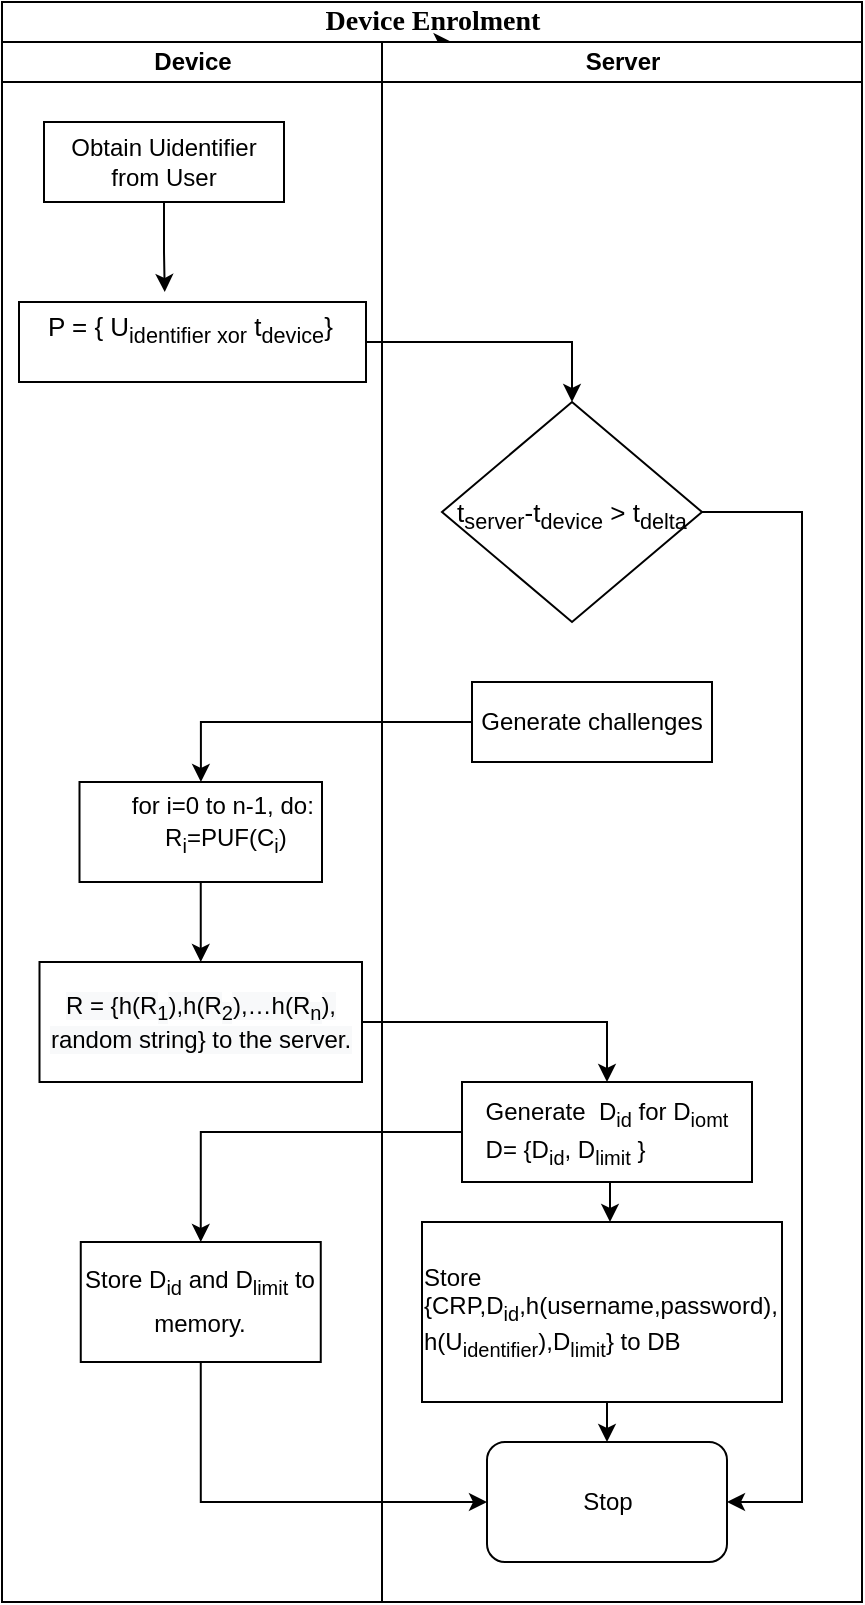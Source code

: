 <mxfile version="14.3.0" type="github">
  <diagram name="Page-1" id="74e2e168-ea6b-b213-b513-2b3c1d86103e">
    <mxGraphModel dx="1186" dy="747" grid="1" gridSize="10" guides="1" tooltips="1" connect="1" arrows="1" fold="1" page="1" pageScale="1" pageWidth="1100" pageHeight="850" background="#ffffff" math="0" shadow="0">
      <root>
        <mxCell id="0" />
        <mxCell id="1" parent="0" />
        <mxCell id="77e6c97f196da883-1" value="&lt;font style=&quot;font-size: 14px&quot;&gt;Device Enrolment&lt;/font&gt;" style="swimlane;html=1;childLayout=stackLayout;startSize=20;rounded=0;shadow=0;labelBackgroundColor=none;strokeWidth=1;fontFamily=Verdana;fontSize=8;align=center;" parent="1" vertex="1">
          <mxGeometry x="320" y="10" width="430" height="800" as="geometry">
            <mxRectangle x="70" y="40" width="50" height="20" as="alternateBounds" />
          </mxGeometry>
        </mxCell>
        <mxCell id="PNpXFueBDEGOKT5g1c5p-12" style="edgeStyle=orthogonalEdgeStyle;rounded=0;orthogonalLoop=1;jettySize=auto;html=1;exitX=1;exitY=0;exitDx=0;exitDy=0;entryX=0.145;entryY=0.001;entryDx=0;entryDy=0;entryPerimeter=0;" edge="1" parent="77e6c97f196da883-1" source="77e6c97f196da883-2" target="77e6c97f196da883-3">
          <mxGeometry relative="1" as="geometry" />
        </mxCell>
        <mxCell id="77e6c97f196da883-2" value="Device" style="swimlane;html=1;startSize=20;" parent="77e6c97f196da883-1" vertex="1">
          <mxGeometry y="20" width="190" height="780" as="geometry" />
        </mxCell>
        <mxCell id="PNpXFueBDEGOKT5g1c5p-15" style="edgeStyle=orthogonalEdgeStyle;rounded=0;orthogonalLoop=1;jettySize=auto;html=1;exitX=0.5;exitY=1;exitDx=0;exitDy=0;entryX=0.42;entryY=-0.125;entryDx=0;entryDy=0;entryPerimeter=0;" edge="1" parent="77e6c97f196da883-2" source="PNpXFueBDEGOKT5g1c5p-1" target="PNpXFueBDEGOKT5g1c5p-2">
          <mxGeometry relative="1" as="geometry" />
        </mxCell>
        <mxCell id="PNpXFueBDEGOKT5g1c5p-1" value="Obtain Uidentifier from User" style="rounded=0;whiteSpace=wrap;html=1;" vertex="1" parent="77e6c97f196da883-2">
          <mxGeometry x="21" y="40" width="120" height="40" as="geometry" />
        </mxCell>
        <mxCell id="PNpXFueBDEGOKT5g1c5p-2" value="&lt;p class=&quot;MsoNormal&quot; style=&quot;margin: 0cm ; text-indent: 0cm ; font-family: &amp;#34;times&amp;#34;&quot;&gt;&lt;font style=&quot;font-size: 14px&quot;&gt;&lt;br&gt;&lt;/font&gt;&lt;/p&gt;&lt;p class=&quot;MsoNormal&quot; style=&quot;margin: 0cm ; text-indent: 0cm&quot;&gt;&lt;div style=&quot;text-align: left&quot;&gt;&lt;font style=&quot;font-size: 13px&quot;&gt;&lt;font style=&quot;text-indent: 0cm&quot;&gt;P = { U&lt;sub&gt;identifier xor&lt;/sub&gt;&lt;span lang=&quot;EN-US&quot;&gt;&amp;nbsp;&lt;/span&gt;&lt;/font&gt;&lt;font style=&quot;text-indent: 0cm&quot;&gt;t&lt;sub&gt;device&lt;/sub&gt;}&amp;nbsp;&lt;/font&gt;&lt;/font&gt;&lt;/div&gt;&lt;div style=&quot;text-align: left&quot;&gt;&lt;br&gt;&lt;/div&gt;&lt;/p&gt;" style="rounded=0;whiteSpace=wrap;html=1;fontSize=13;" vertex="1" parent="77e6c97f196da883-2">
          <mxGeometry x="8.5" y="130" width="173.5" height="40" as="geometry" />
        </mxCell>
        <mxCell id="PNpXFueBDEGOKT5g1c5p-19" style="edgeStyle=orthogonalEdgeStyle;rounded=0;orthogonalLoop=1;jettySize=auto;html=1;exitX=0.5;exitY=1;exitDx=0;exitDy=0;entryX=0.5;entryY=0;entryDx=0;entryDy=0;" edge="1" parent="77e6c97f196da883-2" source="PNpXFueBDEGOKT5g1c5p-5" target="PNpXFueBDEGOKT5g1c5p-10">
          <mxGeometry relative="1" as="geometry" />
        </mxCell>
        <mxCell id="PNpXFueBDEGOKT5g1c5p-5" value="&lt;p class=&quot;MsoNormal&quot; align=&quot;left&quot; style=&quot;margin: 6pt 0cm ; text-align: left ; text-indent: 0cm ; font-size: 10pt ; font-family: &amp;#34;times&amp;#34;&quot;&gt;&lt;br&gt;&lt;/p&gt;&lt;p class=&quot;MsoNormal&quot; align=&quot;left&quot; style=&quot;margin: 6pt 0cm 6pt 11.35pt ; text-align: left ; text-indent: 0cm ; font-size: 10pt&quot;&gt;&lt;span style=&quot;font-size: 9pt&quot;&gt;&amp;nbsp; for i=0 to n-1, do:&lt;br&gt;&amp;nbsp;&amp;nbsp;&amp;nbsp;&amp;nbsp;&amp;nbsp;&amp;nbsp; R&lt;sub&gt;i&lt;/sub&gt;=PUF(C&lt;sub&gt;i&lt;/sub&gt;)&lt;br&gt;&lt;br&gt;&lt;/span&gt;&lt;/p&gt;&lt;p class=&quot;MsoNormal&quot; align=&quot;left&quot; style=&quot;margin: 0cm ; text-align: left ; text-indent: 0cm ; font-size: 10pt ; font-family: &amp;#34;times&amp;#34;&quot;&gt;&lt;br&gt;&lt;/p&gt;" style="rounded=0;whiteSpace=wrap;html=1;" vertex="1" parent="77e6c97f196da883-2">
          <mxGeometry x="38.75" y="370" width="121.25" height="50" as="geometry" />
        </mxCell>
        <mxCell id="PNpXFueBDEGOKT5g1c5p-7" value="&lt;span style=&quot;font-size: 9pt&quot;&gt;Store D&lt;sub&gt;id&lt;/sub&gt; and D&lt;sub&gt;limit&lt;/sub&gt; to memory.&lt;/span&gt;&lt;span style=&quot;font-size: medium&quot;&gt;&lt;/span&gt;" style="rounded=0;whiteSpace=wrap;html=1;" vertex="1" parent="77e6c97f196da883-2">
          <mxGeometry x="39.38" y="600" width="120" height="60" as="geometry" />
        </mxCell>
        <mxCell id="PNpXFueBDEGOKT5g1c5p-10" value="&lt;span style=&quot;color: rgb(0 , 0 , 0) ; font-size: 12px ; font-style: normal ; font-weight: 400 ; letter-spacing: normal ; text-align: left ; text-indent: 0px ; text-transform: none ; word-spacing: 0px ; background-color: rgb(248 , 249 , 250) ; display: inline ; float: none&quot;&gt;R = {h(R&lt;/span&gt;&lt;sub style=&quot;color: rgb(0 , 0 , 0) ; font-style: normal ; font-weight: 400 ; letter-spacing: normal ; text-align: left ; text-indent: 0px ; text-transform: none ; word-spacing: 0px ; background-color: rgb(248 , 249 , 250)&quot;&gt;1&lt;/sub&gt;&lt;span style=&quot;color: rgb(0 , 0 , 0) ; font-size: 12px ; font-style: normal ; font-weight: 400 ; letter-spacing: normal ; text-align: left ; text-indent: 0px ; text-transform: none ; word-spacing: 0px ; background-color: rgb(248 , 249 , 250) ; display: inline ; float: none&quot;&gt;),h(R&lt;/span&gt;&lt;sub style=&quot;color: rgb(0 , 0 , 0) ; font-style: normal ; font-weight: 400 ; letter-spacing: normal ; text-align: left ; text-indent: 0px ; text-transform: none ; word-spacing: 0px ; background-color: rgb(248 , 249 , 250)&quot;&gt;2&lt;/sub&gt;&lt;span style=&quot;color: rgb(0 , 0 , 0) ; font-size: 12px ; font-style: normal ; font-weight: 400 ; letter-spacing: normal ; text-align: left ; text-indent: 0px ; text-transform: none ; word-spacing: 0px ; background-color: rgb(248 , 249 , 250) ; display: inline ; float: none&quot;&gt;),…h(R&lt;/span&gt;&lt;sub style=&quot;color: rgb(0 , 0 , 0) ; font-style: normal ; font-weight: 400 ; letter-spacing: normal ; text-align: left ; text-indent: 0px ; text-transform: none ; word-spacing: 0px ; background-color: rgb(248 , 249 , 250)&quot;&gt;n&lt;/sub&gt;&lt;span style=&quot;color: rgb(0 , 0 , 0) ; font-size: 12px ; font-style: normal ; font-weight: 400 ; letter-spacing: normal ; text-align: left ; text-indent: 0px ; text-transform: none ; word-spacing: 0px ; background-color: rgb(248 , 249 , 250) ; display: inline ; float: none&quot;&gt;), random string} to the server.&lt;/span&gt;" style="rounded=0;whiteSpace=wrap;html=1;" vertex="1" parent="77e6c97f196da883-2">
          <mxGeometry x="18.75" y="460" width="161.25" height="60" as="geometry" />
        </mxCell>
        <mxCell id="77e6c97f196da883-3" value="Server" style="swimlane;html=1;startSize=20;" parent="77e6c97f196da883-1" vertex="1">
          <mxGeometry x="190" y="20" width="240" height="780" as="geometry" />
        </mxCell>
        <mxCell id="PNpXFueBDEGOKT5g1c5p-14" style="edgeStyle=orthogonalEdgeStyle;rounded=0;orthogonalLoop=1;jettySize=auto;html=1;entryX=1;entryY=0.5;entryDx=0;entryDy=0;" edge="1" parent="77e6c97f196da883-3" source="PNpXFueBDEGOKT5g1c5p-3" target="PNpXFueBDEGOKT5g1c5p-8">
          <mxGeometry relative="1" as="geometry">
            <Array as="points">
              <mxPoint x="210" y="235" />
              <mxPoint x="210" y="730" />
            </Array>
          </mxGeometry>
        </mxCell>
        <mxCell id="PNpXFueBDEGOKT5g1c5p-3" value="&lt;font style=&quot;font-size: 13px&quot;&gt;t&lt;sub&gt;server&lt;/sub&gt;-t&lt;sub&gt;device&lt;/sub&gt; &amp;gt; t&lt;sub&gt;delta&lt;/sub&gt;&lt;/font&gt;&lt;span style=&quot;font-size: medium&quot;&gt;&lt;/span&gt;" style="rhombus;whiteSpace=wrap;html=1;" vertex="1" parent="77e6c97f196da883-3">
          <mxGeometry x="30" y="180" width="130" height="110" as="geometry" />
        </mxCell>
        <mxCell id="PNpXFueBDEGOKT5g1c5p-4" value="Generate challenges" style="rounded=0;whiteSpace=wrap;html=1;" vertex="1" parent="77e6c97f196da883-3">
          <mxGeometry x="45" y="320" width="120" height="40" as="geometry" />
        </mxCell>
        <mxCell id="PNpXFueBDEGOKT5g1c5p-21" style="edgeStyle=orthogonalEdgeStyle;rounded=0;orthogonalLoop=1;jettySize=auto;html=1;exitX=0.5;exitY=1;exitDx=0;exitDy=0;entryX=0.5;entryY=0;entryDx=0;entryDy=0;" edge="1" parent="77e6c97f196da883-3">
          <mxGeometry relative="1" as="geometry">
            <mxPoint x="116.5" y="570" as="sourcePoint" />
            <mxPoint x="114" y="590" as="targetPoint" />
          </mxGeometry>
        </mxCell>
        <mxCell id="PNpXFueBDEGOKT5g1c5p-6" value="&lt;p class=&quot;MsoNormal&quot; align=&quot;left&quot; style=&quot;margin: 0cm ; text-align: left ; text-indent: 0cm ; font-size: 10pt&quot;&gt;&lt;span style=&quot;font-size: 9pt&quot;&gt;Generate&amp;nbsp; D&lt;sub&gt;id&lt;/sub&gt; for D&lt;sub&gt;iomt&lt;/sub&gt;&lt;/span&gt;&lt;/p&gt;&lt;p class=&quot;MsoNormal&quot; align=&quot;left&quot; style=&quot;margin: 0cm ; text-align: left ; text-indent: 0cm ; font-size: 10pt&quot;&gt;&lt;span style=&quot;font-size: 9pt&quot;&gt;D= {D&lt;sub&gt;id&lt;/sub&gt;, D&lt;sub&gt;limit&lt;/sub&gt; }&amp;nbsp;&lt;/span&gt;&lt;/p&gt;" style="rounded=0;whiteSpace=wrap;html=1;" vertex="1" parent="77e6c97f196da883-3">
          <mxGeometry x="40" y="520" width="145" height="50" as="geometry" />
        </mxCell>
        <mxCell id="PNpXFueBDEGOKT5g1c5p-8" value="Stop" style="rounded=1;whiteSpace=wrap;html=1;" vertex="1" parent="77e6c97f196da883-3">
          <mxGeometry x="52.5" y="700" width="120" height="60" as="geometry" />
        </mxCell>
        <mxCell id="PNpXFueBDEGOKT5g1c5p-23" style="edgeStyle=orthogonalEdgeStyle;rounded=0;orthogonalLoop=1;jettySize=auto;html=1;exitX=0.5;exitY=1;exitDx=0;exitDy=0;entryX=0.5;entryY=0;entryDx=0;entryDy=0;" edge="1" parent="77e6c97f196da883-3" source="PNpXFueBDEGOKT5g1c5p-9" target="PNpXFueBDEGOKT5g1c5p-8">
          <mxGeometry relative="1" as="geometry" />
        </mxCell>
        <mxCell id="PNpXFueBDEGOKT5g1c5p-9" value="&lt;div style=&quot;text-align: left&quot;&gt;&lt;span style=&quot;font-size: 9pt&quot;&gt;Store {CRP,D&lt;/span&gt;&lt;sub&gt;id&lt;/sub&gt;&lt;span style=&quot;font-size: 9pt&quot;&gt;,h(username,password), h(U&lt;/span&gt;&lt;sub&gt;identifier&lt;/sub&gt;&lt;span style=&quot;font-size: 9pt&quot;&gt;),D&lt;/span&gt;&lt;sub&gt;limit&lt;/sub&gt;&lt;span style=&quot;font-size: 9pt&quot;&gt;} to DB&lt;/span&gt;&lt;/div&gt;&lt;span style=&quot;font-size: medium&quot;&gt;&lt;div style=&quot;text-align: justify&quot;&gt;&lt;/div&gt;&lt;/span&gt;" style="rounded=0;whiteSpace=wrap;html=1;align=center;" vertex="1" parent="77e6c97f196da883-3">
          <mxGeometry x="20" y="590" width="180" height="90" as="geometry" />
        </mxCell>
        <mxCell id="PNpXFueBDEGOKT5g1c5p-16" style="edgeStyle=orthogonalEdgeStyle;rounded=0;orthogonalLoop=1;jettySize=auto;html=1;entryX=0.5;entryY=0;entryDx=0;entryDy=0;" edge="1" parent="77e6c97f196da883-1" source="PNpXFueBDEGOKT5g1c5p-2" target="PNpXFueBDEGOKT5g1c5p-3">
          <mxGeometry relative="1" as="geometry" />
        </mxCell>
        <mxCell id="PNpXFueBDEGOKT5g1c5p-18" style="edgeStyle=orthogonalEdgeStyle;rounded=0;orthogonalLoop=1;jettySize=auto;html=1;" edge="1" parent="77e6c97f196da883-1" source="PNpXFueBDEGOKT5g1c5p-4" target="PNpXFueBDEGOKT5g1c5p-5">
          <mxGeometry relative="1" as="geometry" />
        </mxCell>
        <mxCell id="PNpXFueBDEGOKT5g1c5p-20" style="edgeStyle=orthogonalEdgeStyle;rounded=0;orthogonalLoop=1;jettySize=auto;html=1;exitX=1;exitY=0.5;exitDx=0;exitDy=0;entryX=0.5;entryY=0;entryDx=0;entryDy=0;" edge="1" parent="77e6c97f196da883-1" source="PNpXFueBDEGOKT5g1c5p-10" target="PNpXFueBDEGOKT5g1c5p-6">
          <mxGeometry relative="1" as="geometry" />
        </mxCell>
        <mxCell id="PNpXFueBDEGOKT5g1c5p-22" style="edgeStyle=orthogonalEdgeStyle;rounded=0;orthogonalLoop=1;jettySize=auto;html=1;entryX=0.5;entryY=0;entryDx=0;entryDy=0;" edge="1" parent="77e6c97f196da883-1" source="PNpXFueBDEGOKT5g1c5p-6" target="PNpXFueBDEGOKT5g1c5p-7">
          <mxGeometry relative="1" as="geometry" />
        </mxCell>
        <mxCell id="PNpXFueBDEGOKT5g1c5p-24" style="edgeStyle=orthogonalEdgeStyle;rounded=0;orthogonalLoop=1;jettySize=auto;html=1;exitX=0.5;exitY=1;exitDx=0;exitDy=0;entryX=0;entryY=0.5;entryDx=0;entryDy=0;" edge="1" parent="77e6c97f196da883-1" source="PNpXFueBDEGOKT5g1c5p-7" target="PNpXFueBDEGOKT5g1c5p-8">
          <mxGeometry relative="1" as="geometry" />
        </mxCell>
      </root>
    </mxGraphModel>
  </diagram>
</mxfile>
